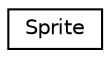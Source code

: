 digraph "Graphical Class Hierarchy"
{
 // LATEX_PDF_SIZE
  edge [fontname="Helvetica",fontsize="10",labelfontname="Helvetica",labelfontsize="10"];
  node [fontname="Helvetica",fontsize="10",shape=record];
  rankdir="LR";
  Node0 [label="Sprite",height=0.2,width=0.4,color="black", fillcolor="white", style="filled",URL="$class_sprite.html",tooltip=" "];
}
